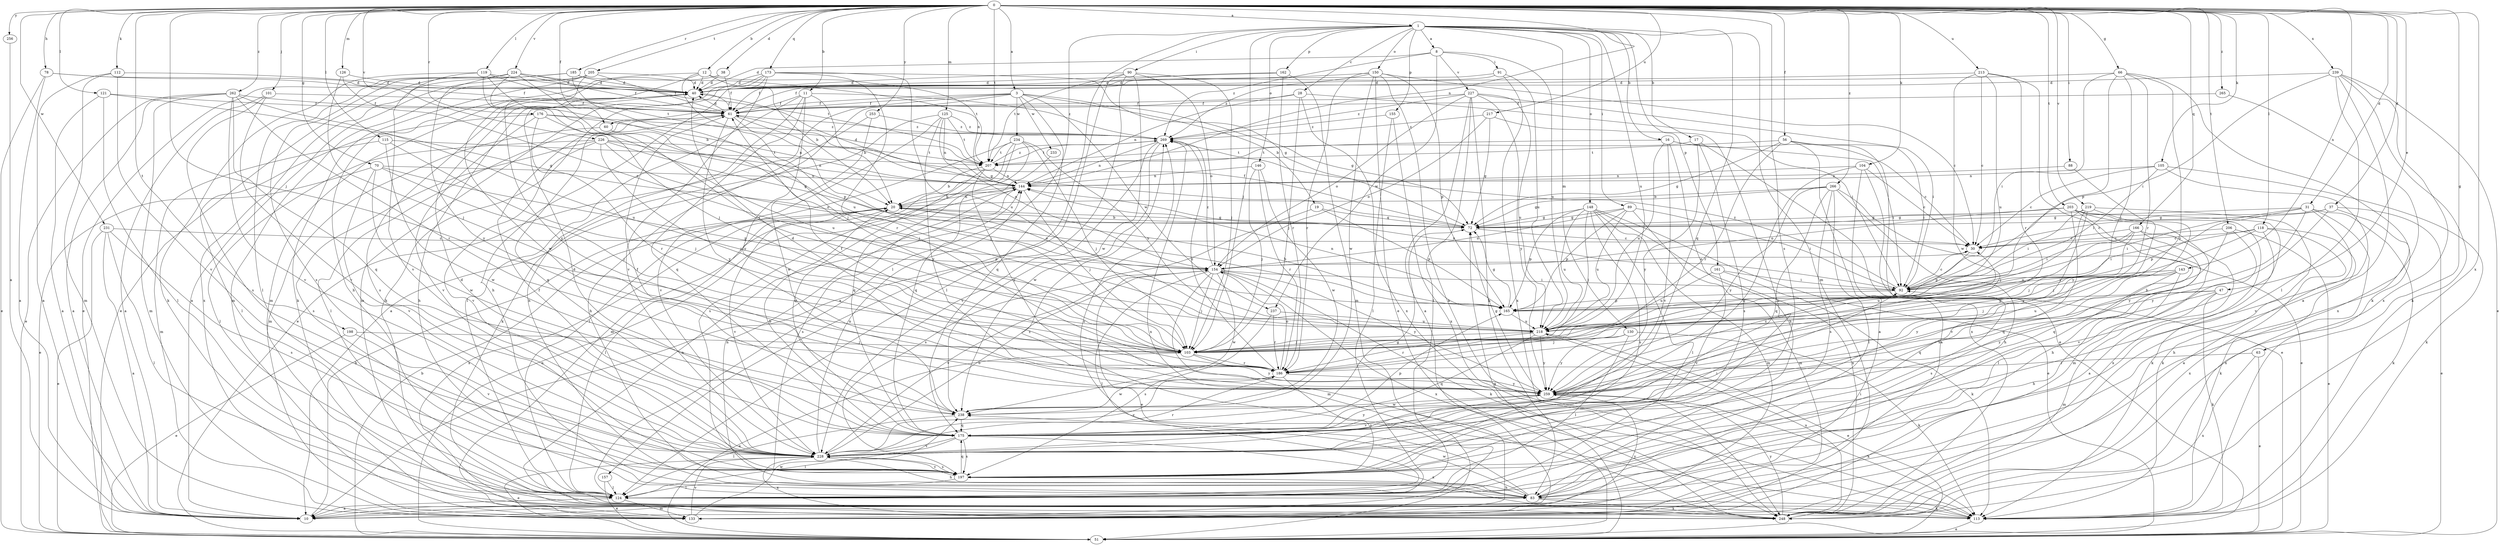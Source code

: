 strict digraph  {
0;
1;
3;
8;
10;
11;
12;
16;
17;
19;
20;
28;
30;
31;
37;
38;
40;
47;
51;
56;
60;
61;
63;
66;
70;
72;
78;
83;
88;
89;
90;
91;
92;
101;
103;
104;
105;
112;
113;
115;
118;
119;
121;
124;
125;
126;
130;
133;
143;
144;
146;
148;
150;
154;
155;
157;
161;
162;
165;
166;
173;
175;
176;
185;
186;
197;
198;
203;
205;
206;
207;
213;
217;
218;
219;
224;
226;
227;
228;
231;
233;
234;
237;
238;
239;
248;
253;
256;
259;
262;
265;
266;
269;
0 -> 1  [label=a];
0 -> 3  [label=a];
0 -> 11  [label=b];
0 -> 12  [label=b];
0 -> 31  [label=d];
0 -> 37  [label=d];
0 -> 38  [label=d];
0 -> 47  [label=e];
0 -> 56  [label=f];
0 -> 60  [label=f];
0 -> 63  [label=g];
0 -> 66  [label=g];
0 -> 70  [label=g];
0 -> 78  [label=h];
0 -> 88  [label=i];
0 -> 101  [label=j];
0 -> 103  [label=j];
0 -> 104  [label=k];
0 -> 105  [label=k];
0 -> 112  [label=k];
0 -> 115  [label=l];
0 -> 118  [label=l];
0 -> 119  [label=l];
0 -> 121  [label=l];
0 -> 125  [label=m];
0 -> 126  [label=m];
0 -> 143  [label=n];
0 -> 144  [label=n];
0 -> 166  [label=q];
0 -> 173  [label=q];
0 -> 176  [label=r];
0 -> 185  [label=r];
0 -> 197  [label=s];
0 -> 198  [label=t];
0 -> 203  [label=t];
0 -> 205  [label=t];
0 -> 206  [label=t];
0 -> 207  [label=t];
0 -> 213  [label=u];
0 -> 217  [label=u];
0 -> 219  [label=v];
0 -> 224  [label=v];
0 -> 226  [label=v];
0 -> 231  [label=w];
0 -> 239  [label=x];
0 -> 248  [label=x];
0 -> 253  [label=y];
0 -> 256  [label=y];
0 -> 262  [label=z];
0 -> 265  [label=z];
0 -> 266  [label=z];
1 -> 8  [label=a];
1 -> 16  [label=b];
1 -> 17  [label=b];
1 -> 28  [label=c];
1 -> 89  [label=i];
1 -> 90  [label=i];
1 -> 103  [label=j];
1 -> 124  [label=l];
1 -> 130  [label=m];
1 -> 133  [label=m];
1 -> 146  [label=o];
1 -> 148  [label=o];
1 -> 150  [label=o];
1 -> 155  [label=p];
1 -> 157  [label=p];
1 -> 161  [label=p];
1 -> 162  [label=p];
1 -> 175  [label=q];
1 -> 218  [label=u];
3 -> 10  [label=a];
3 -> 19  [label=b];
3 -> 51  [label=e];
3 -> 60  [label=f];
3 -> 61  [label=f];
3 -> 72  [label=g];
3 -> 175  [label=q];
3 -> 233  [label=w];
3 -> 234  [label=w];
3 -> 237  [label=w];
8 -> 40  [label=d];
8 -> 91  [label=i];
8 -> 218  [label=u];
8 -> 227  [label=v];
8 -> 237  [label=w];
8 -> 269  [label=z];
10 -> 20  [label=b];
11 -> 20  [label=b];
11 -> 61  [label=f];
11 -> 83  [label=h];
11 -> 124  [label=l];
11 -> 175  [label=q];
11 -> 259  [label=y];
11 -> 269  [label=z];
12 -> 20  [label=b];
12 -> 40  [label=d];
12 -> 83  [label=h];
12 -> 144  [label=n];
12 -> 165  [label=p];
12 -> 238  [label=w];
16 -> 30  [label=c];
16 -> 83  [label=h];
16 -> 92  [label=i];
16 -> 207  [label=t];
16 -> 218  [label=u];
16 -> 228  [label=v];
17 -> 51  [label=e];
17 -> 197  [label=s];
17 -> 207  [label=t];
17 -> 259  [label=y];
19 -> 72  [label=g];
19 -> 165  [label=p];
19 -> 197  [label=s];
20 -> 72  [label=g];
20 -> 124  [label=l];
20 -> 144  [label=n];
20 -> 154  [label=o];
20 -> 228  [label=v];
20 -> 248  [label=x];
28 -> 61  [label=f];
28 -> 92  [label=i];
28 -> 103  [label=j];
28 -> 144  [label=n];
28 -> 248  [label=x];
30 -> 154  [label=o];
30 -> 165  [label=p];
31 -> 10  [label=a];
31 -> 72  [label=g];
31 -> 92  [label=i];
31 -> 113  [label=k];
31 -> 165  [label=p];
31 -> 248  [label=x];
31 -> 259  [label=y];
37 -> 30  [label=c];
37 -> 51  [label=e];
37 -> 72  [label=g];
37 -> 83  [label=h];
37 -> 259  [label=y];
38 -> 40  [label=d];
38 -> 61  [label=f];
38 -> 133  [label=m];
40 -> 61  [label=f];
40 -> 83  [label=h];
40 -> 197  [label=s];
47 -> 113  [label=k];
47 -> 133  [label=m];
47 -> 165  [label=p];
47 -> 218  [label=u];
47 -> 259  [label=y];
51 -> 20  [label=b];
51 -> 72  [label=g];
51 -> 144  [label=n];
56 -> 10  [label=a];
56 -> 72  [label=g];
56 -> 92  [label=i];
56 -> 186  [label=r];
56 -> 207  [label=t];
56 -> 248  [label=x];
60 -> 103  [label=j];
60 -> 133  [label=m];
61 -> 40  [label=d];
61 -> 72  [label=g];
61 -> 103  [label=j];
61 -> 124  [label=l];
61 -> 175  [label=q];
61 -> 259  [label=y];
61 -> 269  [label=z];
63 -> 51  [label=e];
63 -> 186  [label=r];
63 -> 248  [label=x];
66 -> 40  [label=d];
66 -> 92  [label=i];
66 -> 103  [label=j];
66 -> 113  [label=k];
66 -> 165  [label=p];
66 -> 186  [label=r];
66 -> 259  [label=y];
70 -> 51  [label=e];
70 -> 103  [label=j];
70 -> 144  [label=n];
70 -> 165  [label=p];
70 -> 228  [label=v];
70 -> 238  [label=w];
72 -> 20  [label=b];
72 -> 30  [label=c];
72 -> 61  [label=f];
78 -> 10  [label=a];
78 -> 40  [label=d];
78 -> 51  [label=e];
78 -> 61  [label=f];
83 -> 92  [label=i];
83 -> 113  [label=k];
83 -> 144  [label=n];
83 -> 238  [label=w];
83 -> 248  [label=x];
83 -> 269  [label=z];
88 -> 144  [label=n];
88 -> 259  [label=y];
89 -> 72  [label=g];
89 -> 92  [label=i];
89 -> 133  [label=m];
89 -> 154  [label=o];
89 -> 165  [label=p];
89 -> 218  [label=u];
90 -> 10  [label=a];
90 -> 40  [label=d];
90 -> 103  [label=j];
90 -> 124  [label=l];
90 -> 154  [label=o];
90 -> 207  [label=t];
90 -> 238  [label=w];
91 -> 40  [label=d];
91 -> 61  [label=f];
91 -> 218  [label=u];
91 -> 248  [label=x];
92 -> 30  [label=c];
92 -> 144  [label=n];
92 -> 165  [label=p];
92 -> 269  [label=z];
101 -> 10  [label=a];
101 -> 61  [label=f];
101 -> 197  [label=s];
101 -> 228  [label=v];
103 -> 51  [label=e];
103 -> 186  [label=r];
103 -> 259  [label=y];
104 -> 10  [label=a];
104 -> 30  [label=c];
104 -> 51  [label=e];
104 -> 144  [label=n];
104 -> 175  [label=q];
105 -> 30  [label=c];
105 -> 92  [label=i];
105 -> 113  [label=k];
105 -> 144  [label=n];
105 -> 228  [label=v];
112 -> 10  [label=a];
112 -> 40  [label=d];
112 -> 133  [label=m];
112 -> 228  [label=v];
113 -> 51  [label=e];
113 -> 269  [label=z];
115 -> 103  [label=j];
115 -> 133  [label=m];
115 -> 207  [label=t];
115 -> 238  [label=w];
118 -> 30  [label=c];
118 -> 92  [label=i];
118 -> 103  [label=j];
118 -> 113  [label=k];
118 -> 228  [label=v];
118 -> 248  [label=x];
119 -> 20  [label=b];
119 -> 40  [label=d];
119 -> 103  [label=j];
119 -> 113  [label=k];
119 -> 207  [label=t];
119 -> 228  [label=v];
121 -> 10  [label=a];
121 -> 61  [label=f];
121 -> 72  [label=g];
121 -> 124  [label=l];
124 -> 10  [label=a];
124 -> 133  [label=m];
125 -> 113  [label=k];
125 -> 144  [label=n];
125 -> 154  [label=o];
125 -> 207  [label=t];
125 -> 228  [label=v];
125 -> 259  [label=y];
125 -> 269  [label=z];
126 -> 40  [label=d];
126 -> 103  [label=j];
126 -> 154  [label=o];
130 -> 103  [label=j];
130 -> 113  [label=k];
130 -> 124  [label=l];
130 -> 259  [label=y];
133 -> 228  [label=v];
133 -> 238  [label=w];
133 -> 259  [label=y];
143 -> 83  [label=h];
143 -> 92  [label=i];
143 -> 103  [label=j];
143 -> 175  [label=q];
143 -> 197  [label=s];
143 -> 218  [label=u];
143 -> 259  [label=y];
144 -> 20  [label=b];
144 -> 40  [label=d];
144 -> 103  [label=j];
144 -> 197  [label=s];
146 -> 103  [label=j];
146 -> 144  [label=n];
146 -> 186  [label=r];
146 -> 238  [label=w];
148 -> 51  [label=e];
148 -> 72  [label=g];
148 -> 103  [label=j];
148 -> 124  [label=l];
148 -> 133  [label=m];
148 -> 165  [label=p];
148 -> 197  [label=s];
148 -> 218  [label=u];
148 -> 248  [label=x];
150 -> 30  [label=c];
150 -> 40  [label=d];
150 -> 51  [label=e];
150 -> 113  [label=k];
150 -> 165  [label=p];
150 -> 186  [label=r];
150 -> 238  [label=w];
150 -> 269  [label=z];
154 -> 51  [label=e];
154 -> 92  [label=i];
154 -> 103  [label=j];
154 -> 113  [label=k];
154 -> 124  [label=l];
154 -> 133  [label=m];
154 -> 228  [label=v];
154 -> 238  [label=w];
154 -> 248  [label=x];
154 -> 259  [label=y];
154 -> 269  [label=z];
155 -> 124  [label=l];
155 -> 248  [label=x];
155 -> 269  [label=z];
157 -> 51  [label=e];
157 -> 124  [label=l];
161 -> 92  [label=i];
161 -> 113  [label=k];
161 -> 218  [label=u];
161 -> 228  [label=v];
162 -> 40  [label=d];
162 -> 61  [label=f];
162 -> 133  [label=m];
162 -> 186  [label=r];
165 -> 20  [label=b];
165 -> 72  [label=g];
165 -> 144  [label=n];
165 -> 218  [label=u];
166 -> 10  [label=a];
166 -> 30  [label=c];
166 -> 92  [label=i];
166 -> 103  [label=j];
166 -> 175  [label=q];
166 -> 218  [label=u];
173 -> 40  [label=d];
173 -> 72  [label=g];
173 -> 83  [label=h];
173 -> 113  [label=k];
173 -> 133  [label=m];
173 -> 186  [label=r];
173 -> 218  [label=u];
173 -> 228  [label=v];
175 -> 20  [label=b];
175 -> 40  [label=d];
175 -> 124  [label=l];
175 -> 165  [label=p];
175 -> 197  [label=s];
175 -> 228  [label=v];
175 -> 248  [label=x];
175 -> 259  [label=y];
176 -> 124  [label=l];
176 -> 144  [label=n];
176 -> 186  [label=r];
176 -> 218  [label=u];
176 -> 228  [label=v];
176 -> 269  [label=z];
185 -> 40  [label=d];
185 -> 51  [label=e];
185 -> 103  [label=j];
185 -> 207  [label=t];
185 -> 248  [label=x];
186 -> 40  [label=d];
186 -> 61  [label=f];
186 -> 154  [label=o];
186 -> 197  [label=s];
186 -> 228  [label=v];
186 -> 238  [label=w];
186 -> 259  [label=y];
186 -> 269  [label=z];
197 -> 83  [label=h];
197 -> 124  [label=l];
197 -> 175  [label=q];
197 -> 228  [label=v];
198 -> 51  [label=e];
198 -> 103  [label=j];
198 -> 228  [label=v];
203 -> 72  [label=g];
203 -> 83  [label=h];
203 -> 113  [label=k];
203 -> 133  [label=m];
203 -> 154  [label=o];
203 -> 197  [label=s];
203 -> 248  [label=x];
205 -> 10  [label=a];
205 -> 40  [label=d];
205 -> 61  [label=f];
205 -> 113  [label=k];
205 -> 133  [label=m];
205 -> 259  [label=y];
206 -> 30  [label=c];
206 -> 51  [label=e];
206 -> 124  [label=l];
206 -> 175  [label=q];
207 -> 20  [label=b];
207 -> 144  [label=n];
207 -> 175  [label=q];
207 -> 259  [label=y];
207 -> 269  [label=z];
213 -> 30  [label=c];
213 -> 40  [label=d];
213 -> 83  [label=h];
213 -> 186  [label=r];
213 -> 218  [label=u];
213 -> 238  [label=w];
217 -> 72  [label=g];
217 -> 154  [label=o];
217 -> 197  [label=s];
217 -> 269  [label=z];
218 -> 51  [label=e];
218 -> 103  [label=j];
218 -> 175  [label=q];
218 -> 186  [label=r];
218 -> 259  [label=y];
219 -> 72  [label=g];
219 -> 92  [label=i];
219 -> 103  [label=j];
219 -> 113  [label=k];
219 -> 228  [label=v];
219 -> 259  [label=y];
224 -> 40  [label=d];
224 -> 51  [label=e];
224 -> 61  [label=f];
224 -> 103  [label=j];
224 -> 124  [label=l];
224 -> 197  [label=s];
224 -> 207  [label=t];
224 -> 218  [label=u];
224 -> 259  [label=y];
226 -> 72  [label=g];
226 -> 103  [label=j];
226 -> 124  [label=l];
226 -> 144  [label=n];
226 -> 154  [label=o];
226 -> 197  [label=s];
226 -> 207  [label=t];
226 -> 228  [label=v];
227 -> 10  [label=a];
227 -> 61  [label=f];
227 -> 83  [label=h];
227 -> 92  [label=i];
227 -> 124  [label=l];
227 -> 154  [label=o];
227 -> 218  [label=u];
227 -> 259  [label=y];
227 -> 269  [label=z];
228 -> 40  [label=d];
228 -> 51  [label=e];
228 -> 61  [label=f];
228 -> 72  [label=g];
228 -> 83  [label=h];
228 -> 92  [label=i];
228 -> 144  [label=n];
228 -> 154  [label=o];
228 -> 186  [label=r];
228 -> 197  [label=s];
228 -> 248  [label=x];
231 -> 10  [label=a];
231 -> 30  [label=c];
231 -> 51  [label=e];
231 -> 124  [label=l];
231 -> 197  [label=s];
233 -> 175  [label=q];
234 -> 103  [label=j];
234 -> 124  [label=l];
234 -> 133  [label=m];
234 -> 175  [label=q];
234 -> 197  [label=s];
234 -> 207  [label=t];
234 -> 218  [label=u];
237 -> 186  [label=r];
237 -> 197  [label=s];
237 -> 218  [label=u];
238 -> 61  [label=f];
238 -> 124  [label=l];
238 -> 175  [label=q];
239 -> 10  [label=a];
239 -> 40  [label=d];
239 -> 51  [label=e];
239 -> 92  [label=i];
239 -> 113  [label=k];
239 -> 124  [label=l];
239 -> 248  [label=x];
248 -> 144  [label=n];
248 -> 218  [label=u];
248 -> 259  [label=y];
253 -> 83  [label=h];
253 -> 238  [label=w];
253 -> 269  [label=z];
256 -> 10  [label=a];
259 -> 30  [label=c];
259 -> 72  [label=g];
259 -> 113  [label=k];
259 -> 228  [label=v];
259 -> 238  [label=w];
262 -> 10  [label=a];
262 -> 51  [label=e];
262 -> 61  [label=f];
262 -> 133  [label=m];
262 -> 175  [label=q];
262 -> 186  [label=r];
262 -> 218  [label=u];
262 -> 228  [label=v];
265 -> 61  [label=f];
265 -> 248  [label=x];
266 -> 20  [label=b];
266 -> 51  [label=e];
266 -> 72  [label=g];
266 -> 83  [label=h];
266 -> 124  [label=l];
266 -> 175  [label=q];
266 -> 197  [label=s];
266 -> 259  [label=y];
269 -> 144  [label=n];
269 -> 207  [label=t];
269 -> 228  [label=v];
269 -> 238  [label=w];
269 -> 248  [label=x];
}
